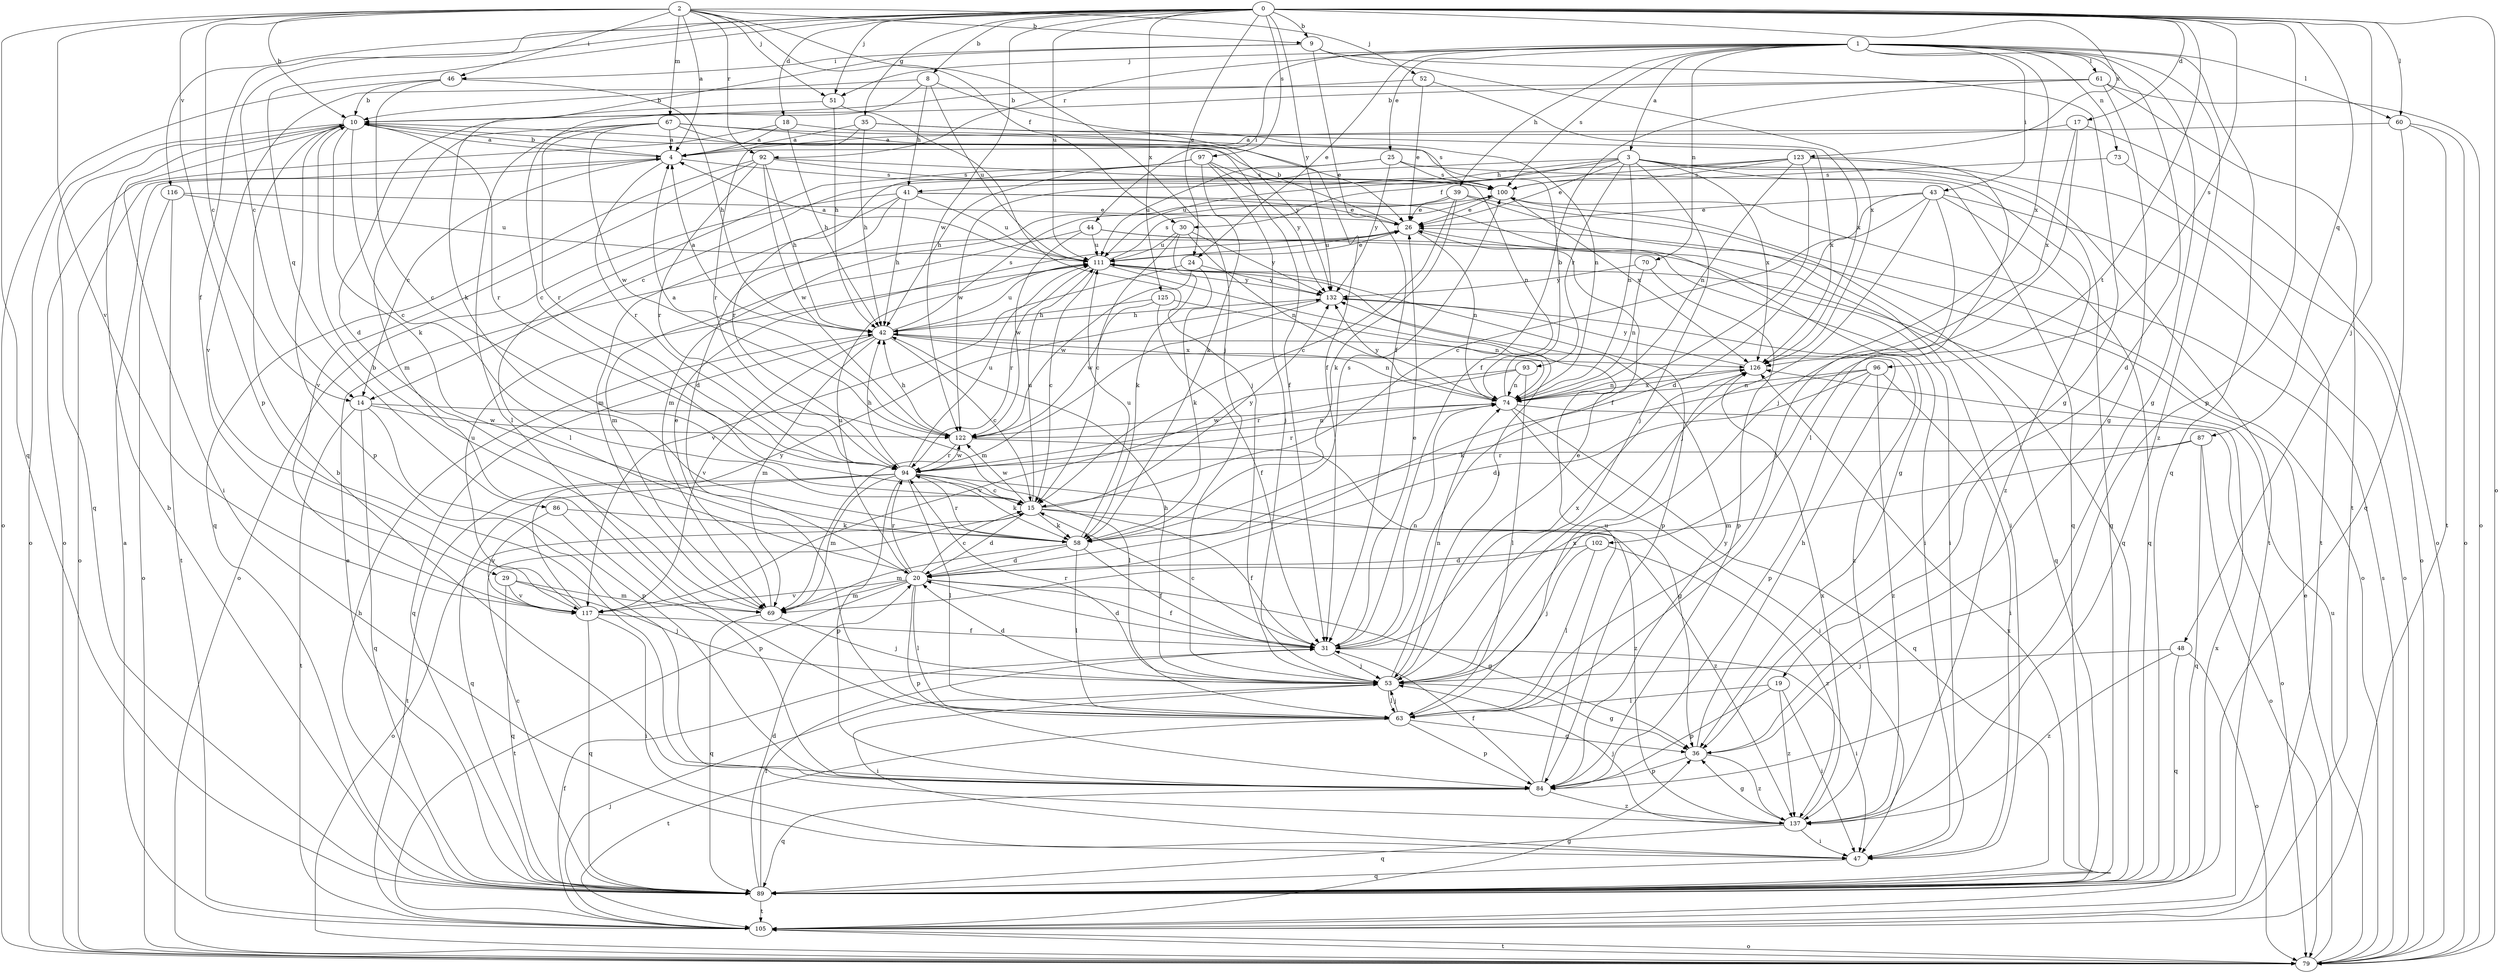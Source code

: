 strict digraph  {
0;
1;
2;
3;
4;
8;
9;
10;
14;
15;
17;
18;
19;
20;
24;
25;
26;
29;
30;
31;
35;
36;
39;
41;
42;
43;
44;
46;
47;
48;
51;
52;
53;
58;
60;
61;
63;
67;
69;
70;
73;
74;
79;
84;
86;
87;
89;
92;
93;
94;
96;
97;
100;
102;
105;
111;
116;
117;
122;
123;
125;
126;
132;
137;
0 -> 8  [label=b];
0 -> 9  [label=b];
0 -> 14  [label=c];
0 -> 17  [label=d];
0 -> 18  [label=d];
0 -> 24  [label=e];
0 -> 29  [label=f];
0 -> 35  [label=g];
0 -> 48  [label=j];
0 -> 51  [label=j];
0 -> 60  [label=l];
0 -> 79  [label=o];
0 -> 84  [label=p];
0 -> 86  [label=q];
0 -> 87  [label=q];
0 -> 96  [label=s];
0 -> 97  [label=s];
0 -> 102  [label=t];
0 -> 111  [label=u];
0 -> 116  [label=v];
0 -> 122  [label=w];
0 -> 123  [label=x];
0 -> 125  [label=x];
0 -> 132  [label=y];
1 -> 3  [label=a];
1 -> 19  [label=d];
1 -> 24  [label=e];
1 -> 25  [label=e];
1 -> 36  [label=g];
1 -> 39  [label=h];
1 -> 43  [label=i];
1 -> 44  [label=i];
1 -> 51  [label=j];
1 -> 60  [label=l];
1 -> 61  [label=l];
1 -> 70  [label=n];
1 -> 73  [label=n];
1 -> 89  [label=q];
1 -> 92  [label=r];
1 -> 100  [label=s];
1 -> 126  [label=x];
1 -> 137  [label=z];
2 -> 4  [label=a];
2 -> 9  [label=b];
2 -> 10  [label=b];
2 -> 14  [label=c];
2 -> 30  [label=f];
2 -> 46  [label=i];
2 -> 51  [label=j];
2 -> 52  [label=j];
2 -> 53  [label=j];
2 -> 67  [label=m];
2 -> 84  [label=p];
2 -> 89  [label=q];
2 -> 92  [label=r];
2 -> 117  [label=v];
3 -> 14  [label=c];
3 -> 26  [label=e];
3 -> 30  [label=f];
3 -> 41  [label=h];
3 -> 53  [label=j];
3 -> 74  [label=n];
3 -> 89  [label=q];
3 -> 93  [label=r];
3 -> 105  [label=t];
3 -> 126  [label=x];
3 -> 137  [label=z];
4 -> 10  [label=b];
4 -> 14  [label=c];
4 -> 79  [label=o];
4 -> 94  [label=r];
4 -> 100  [label=s];
8 -> 10  [label=b];
8 -> 15  [label=c];
8 -> 31  [label=f];
8 -> 41  [label=h];
8 -> 111  [label=u];
9 -> 31  [label=f];
9 -> 36  [label=g];
9 -> 46  [label=i];
9 -> 58  [label=k];
9 -> 126  [label=x];
10 -> 4  [label=a];
10 -> 15  [label=c];
10 -> 47  [label=i];
10 -> 58  [label=k];
10 -> 79  [label=o];
10 -> 84  [label=p];
10 -> 89  [label=q];
10 -> 94  [label=r];
14 -> 63  [label=l];
14 -> 84  [label=p];
14 -> 89  [label=q];
14 -> 105  [label=t];
14 -> 122  [label=w];
15 -> 20  [label=d];
15 -> 31  [label=f];
15 -> 58  [label=k];
15 -> 79  [label=o];
15 -> 111  [label=u];
15 -> 122  [label=w];
15 -> 132  [label=y];
15 -> 137  [label=z];
17 -> 4  [label=a];
17 -> 53  [label=j];
17 -> 79  [label=o];
17 -> 126  [label=x];
18 -> 4  [label=a];
18 -> 42  [label=h];
18 -> 79  [label=o];
18 -> 132  [label=y];
19 -> 47  [label=i];
19 -> 63  [label=l];
19 -> 84  [label=p];
19 -> 137  [label=z];
20 -> 15  [label=c];
20 -> 31  [label=f];
20 -> 36  [label=g];
20 -> 63  [label=l];
20 -> 69  [label=m];
20 -> 84  [label=p];
20 -> 94  [label=r];
20 -> 105  [label=t];
20 -> 111  [label=u];
20 -> 117  [label=v];
24 -> 58  [label=k];
24 -> 117  [label=v];
24 -> 122  [label=w];
24 -> 132  [label=y];
25 -> 42  [label=h];
25 -> 89  [label=q];
25 -> 100  [label=s];
25 -> 111  [label=u];
25 -> 132  [label=y];
26 -> 10  [label=b];
26 -> 47  [label=i];
26 -> 74  [label=n];
26 -> 111  [label=u];
29 -> 53  [label=j];
29 -> 69  [label=m];
29 -> 89  [label=q];
29 -> 117  [label=v];
30 -> 15  [label=c];
30 -> 58  [label=k];
30 -> 74  [label=n];
30 -> 111  [label=u];
30 -> 132  [label=y];
31 -> 15  [label=c];
31 -> 20  [label=d];
31 -> 26  [label=e];
31 -> 47  [label=i];
31 -> 53  [label=j];
31 -> 74  [label=n];
31 -> 126  [label=x];
35 -> 4  [label=a];
35 -> 42  [label=h];
35 -> 74  [label=n];
35 -> 94  [label=r];
35 -> 126  [label=x];
36 -> 42  [label=h];
36 -> 84  [label=p];
36 -> 137  [label=z];
39 -> 15  [label=c];
39 -> 26  [label=e];
39 -> 47  [label=i];
39 -> 58  [label=k];
39 -> 69  [label=m];
39 -> 89  [label=q];
41 -> 20  [label=d];
41 -> 26  [label=e];
41 -> 36  [label=g];
41 -> 42  [label=h];
41 -> 69  [label=m];
41 -> 79  [label=o];
41 -> 111  [label=u];
42 -> 4  [label=a];
42 -> 15  [label=c];
42 -> 69  [label=m];
42 -> 74  [label=n];
42 -> 89  [label=q];
42 -> 100  [label=s];
42 -> 111  [label=u];
42 -> 117  [label=v];
42 -> 126  [label=x];
43 -> 15  [label=c];
43 -> 20  [label=d];
43 -> 26  [label=e];
43 -> 53  [label=j];
43 -> 63  [label=l];
43 -> 79  [label=o];
43 -> 89  [label=q];
44 -> 47  [label=i];
44 -> 69  [label=m];
44 -> 89  [label=q];
44 -> 111  [label=u];
44 -> 122  [label=w];
46 -> 10  [label=b];
46 -> 15  [label=c];
46 -> 42  [label=h];
46 -> 79  [label=o];
47 -> 89  [label=q];
48 -> 53  [label=j];
48 -> 79  [label=o];
48 -> 89  [label=q];
48 -> 137  [label=z];
51 -> 20  [label=d];
51 -> 42  [label=h];
51 -> 53  [label=j];
52 -> 10  [label=b];
52 -> 26  [label=e];
52 -> 126  [label=x];
53 -> 20  [label=d];
53 -> 26  [label=e];
53 -> 36  [label=g];
53 -> 42  [label=h];
53 -> 47  [label=i];
53 -> 63  [label=l];
53 -> 74  [label=n];
53 -> 94  [label=r];
58 -> 20  [label=d];
58 -> 31  [label=f];
58 -> 63  [label=l];
58 -> 69  [label=m];
58 -> 94  [label=r];
58 -> 100  [label=s];
58 -> 111  [label=u];
60 -> 4  [label=a];
60 -> 79  [label=o];
60 -> 89  [label=q];
60 -> 105  [label=t];
61 -> 10  [label=b];
61 -> 31  [label=f];
61 -> 36  [label=g];
61 -> 79  [label=o];
61 -> 105  [label=t];
61 -> 117  [label=v];
63 -> 36  [label=g];
63 -> 53  [label=j];
63 -> 84  [label=p];
63 -> 105  [label=t];
63 -> 126  [label=x];
67 -> 4  [label=a];
67 -> 26  [label=e];
67 -> 31  [label=f];
67 -> 63  [label=l];
67 -> 69  [label=m];
67 -> 94  [label=r];
67 -> 100  [label=s];
67 -> 122  [label=w];
69 -> 10  [label=b];
69 -> 26  [label=e];
69 -> 53  [label=j];
69 -> 89  [label=q];
70 -> 74  [label=n];
70 -> 84  [label=p];
70 -> 132  [label=y];
73 -> 79  [label=o];
73 -> 100  [label=s];
74 -> 10  [label=b];
74 -> 47  [label=i];
74 -> 79  [label=o];
74 -> 89  [label=q];
74 -> 94  [label=r];
74 -> 122  [label=w];
74 -> 126  [label=x];
74 -> 132  [label=y];
79 -> 26  [label=e];
79 -> 100  [label=s];
79 -> 105  [label=t];
79 -> 111  [label=u];
84 -> 31  [label=f];
84 -> 89  [label=q];
84 -> 111  [label=u];
84 -> 132  [label=y];
84 -> 137  [label=z];
86 -> 58  [label=k];
86 -> 84  [label=p];
86 -> 117  [label=v];
87 -> 69  [label=m];
87 -> 79  [label=o];
87 -> 89  [label=q];
87 -> 94  [label=r];
89 -> 10  [label=b];
89 -> 15  [label=c];
89 -> 20  [label=d];
89 -> 26  [label=e];
89 -> 31  [label=f];
89 -> 42  [label=h];
89 -> 105  [label=t];
89 -> 126  [label=x];
92 -> 42  [label=h];
92 -> 74  [label=n];
92 -> 89  [label=q];
92 -> 94  [label=r];
92 -> 100  [label=s];
92 -> 117  [label=v];
92 -> 122  [label=w];
93 -> 63  [label=l];
93 -> 74  [label=n];
93 -> 94  [label=r];
93 -> 117  [label=v];
94 -> 15  [label=c];
94 -> 42  [label=h];
94 -> 58  [label=k];
94 -> 63  [label=l];
94 -> 69  [label=m];
94 -> 84  [label=p];
94 -> 89  [label=q];
94 -> 105  [label=t];
94 -> 111  [label=u];
94 -> 122  [label=w];
94 -> 137  [label=z];
96 -> 20  [label=d];
96 -> 47  [label=i];
96 -> 58  [label=k];
96 -> 74  [label=n];
96 -> 84  [label=p];
96 -> 137  [label=z];
97 -> 53  [label=j];
97 -> 58  [label=k];
97 -> 63  [label=l];
97 -> 94  [label=r];
97 -> 100  [label=s];
97 -> 132  [label=y];
100 -> 26  [label=e];
100 -> 79  [label=o];
100 -> 126  [label=x];
102 -> 20  [label=d];
102 -> 53  [label=j];
102 -> 63  [label=l];
102 -> 137  [label=z];
105 -> 4  [label=a];
105 -> 31  [label=f];
105 -> 36  [label=g];
105 -> 53  [label=j];
105 -> 79  [label=o];
105 -> 126  [label=x];
111 -> 4  [label=a];
111 -> 15  [label=c];
111 -> 26  [label=e];
111 -> 53  [label=j];
111 -> 84  [label=p];
111 -> 94  [label=r];
111 -> 100  [label=s];
111 -> 132  [label=y];
116 -> 26  [label=e];
116 -> 79  [label=o];
116 -> 105  [label=t];
116 -> 111  [label=u];
117 -> 31  [label=f];
117 -> 47  [label=i];
117 -> 89  [label=q];
117 -> 111  [label=u];
117 -> 132  [label=y];
122 -> 4  [label=a];
122 -> 36  [label=g];
122 -> 42  [label=h];
122 -> 74  [label=n];
122 -> 94  [label=r];
123 -> 31  [label=f];
123 -> 63  [label=l];
123 -> 74  [label=n];
123 -> 100  [label=s];
123 -> 105  [label=t];
123 -> 111  [label=u];
123 -> 122  [label=w];
125 -> 31  [label=f];
125 -> 42  [label=h];
125 -> 74  [label=n];
125 -> 122  [label=w];
126 -> 74  [label=n];
126 -> 132  [label=y];
132 -> 42  [label=h];
132 -> 69  [label=m];
132 -> 137  [label=z];
137 -> 10  [label=b];
137 -> 36  [label=g];
137 -> 47  [label=i];
137 -> 53  [label=j];
137 -> 89  [label=q];
137 -> 126  [label=x];
}
